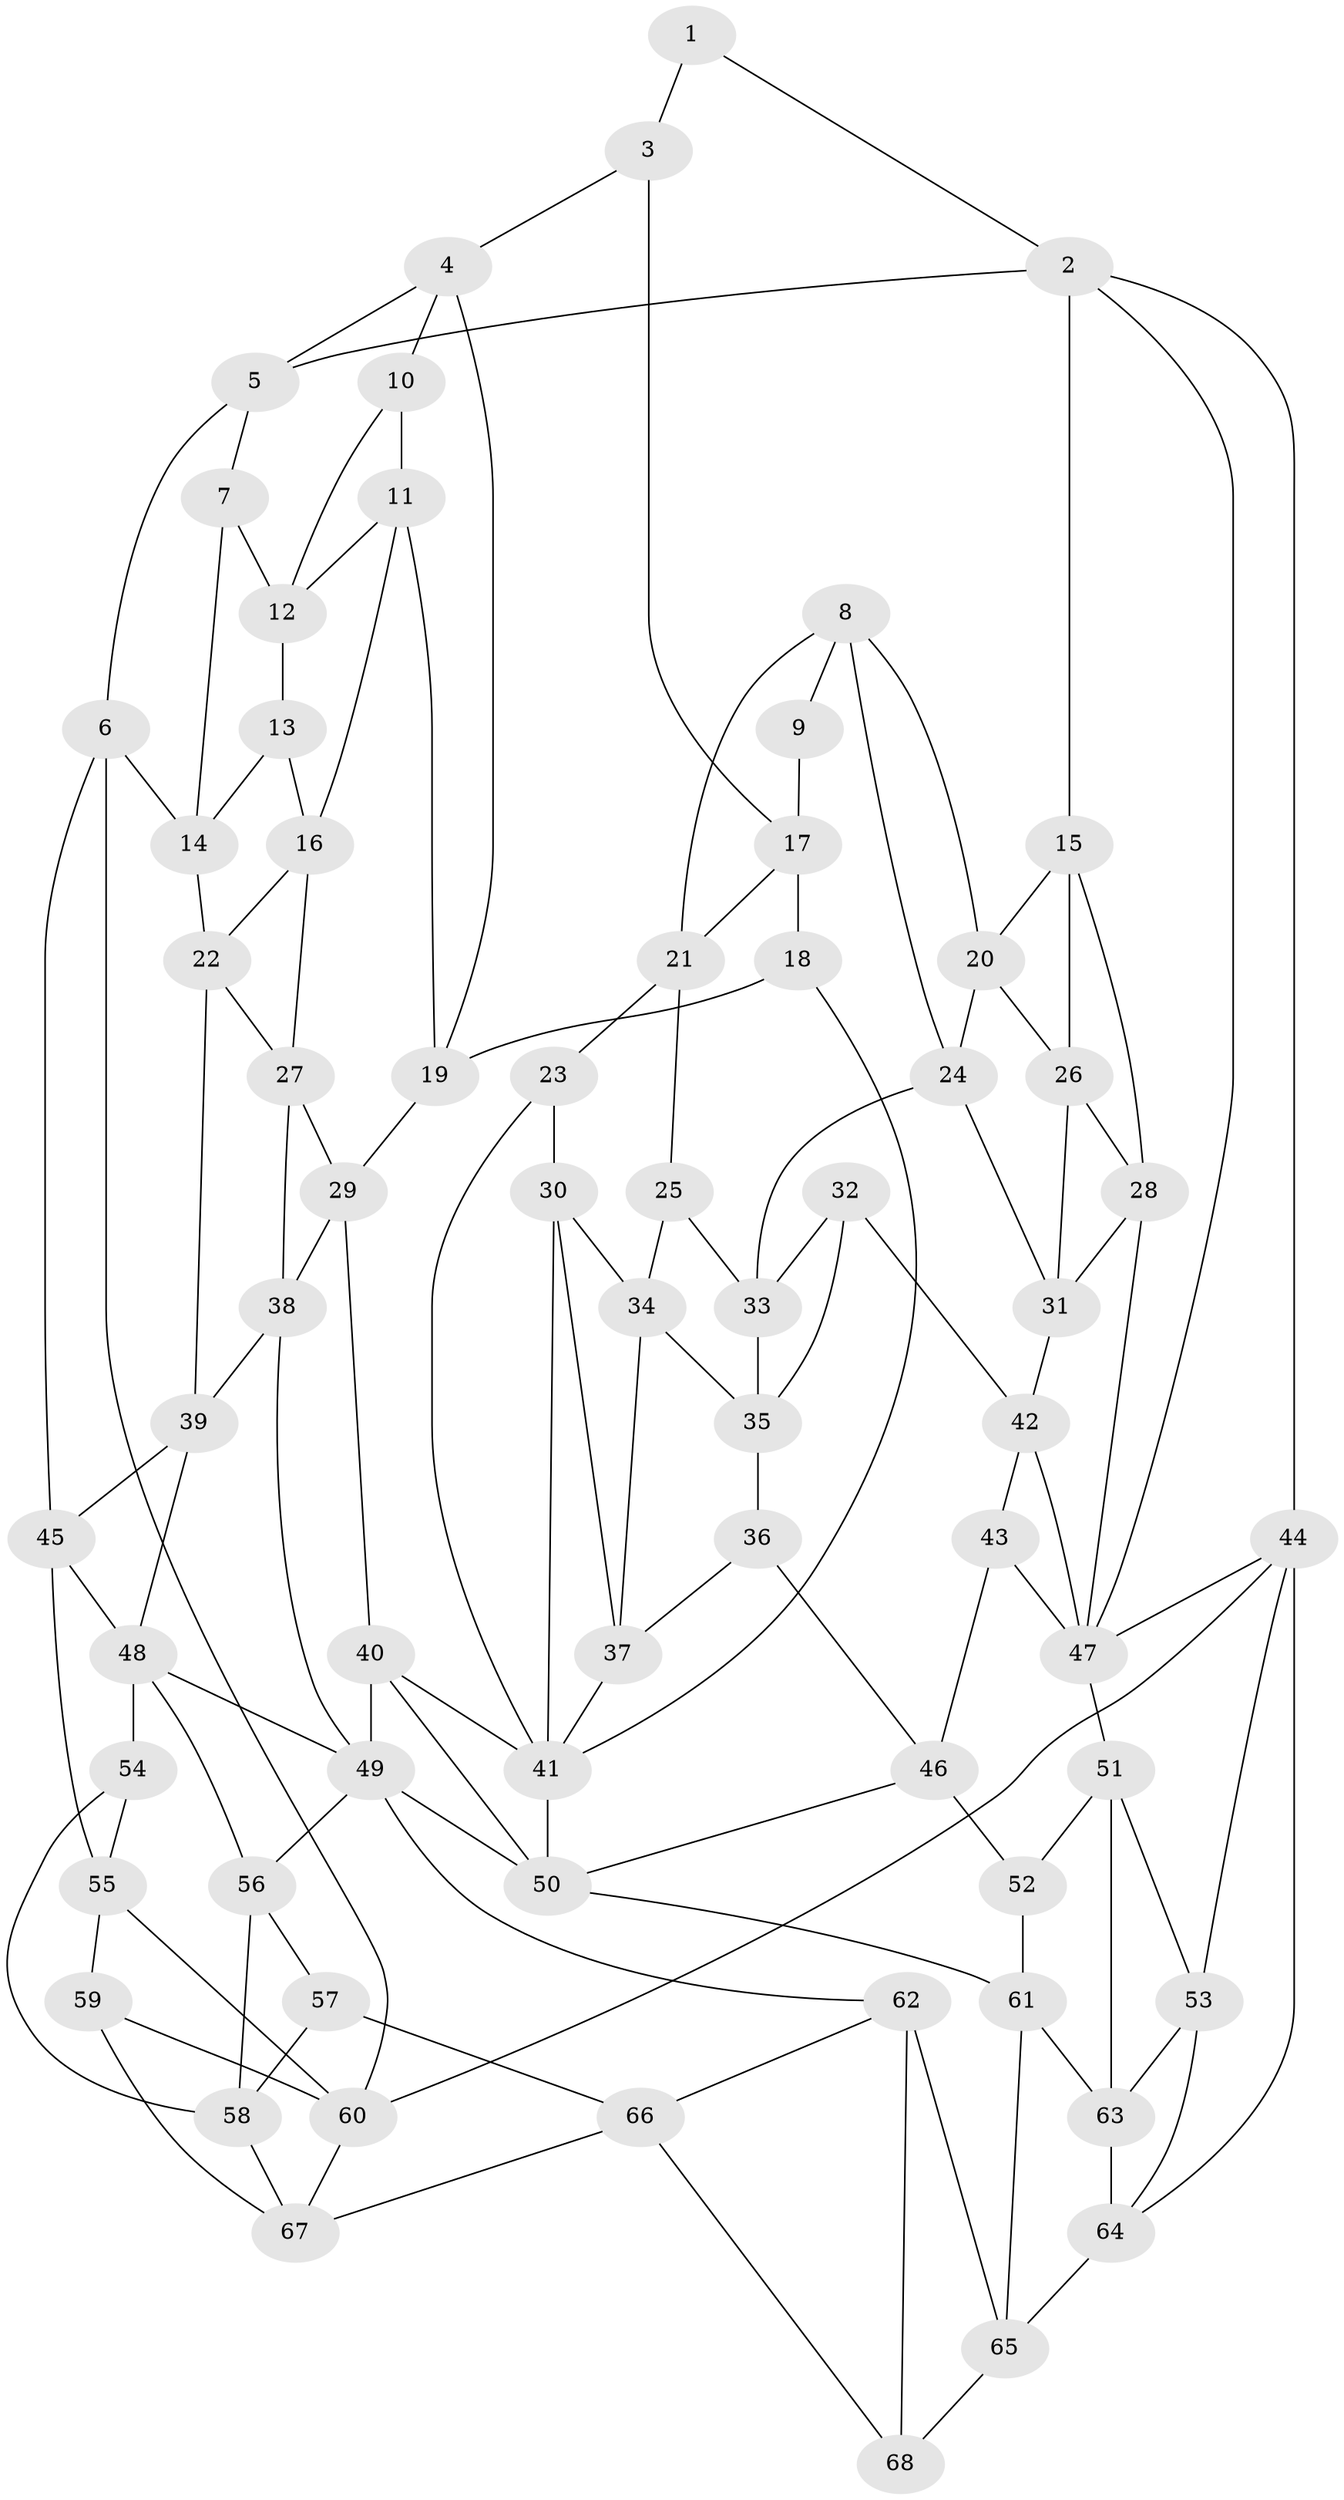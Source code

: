// original degree distribution, {4: 0.1925925925925926, 5: 0.6222222222222222, 3: 0.014814814814814815, 6: 0.17037037037037037}
// Generated by graph-tools (version 1.1) at 2025/51/03/09/25 03:51:01]
// undirected, 68 vertices, 132 edges
graph export_dot {
graph [start="1"]
  node [color=gray90,style=filled];
  1;
  2;
  3;
  4;
  5;
  6;
  7;
  8;
  9;
  10;
  11;
  12;
  13;
  14;
  15;
  16;
  17;
  18;
  19;
  20;
  21;
  22;
  23;
  24;
  25;
  26;
  27;
  28;
  29;
  30;
  31;
  32;
  33;
  34;
  35;
  36;
  37;
  38;
  39;
  40;
  41;
  42;
  43;
  44;
  45;
  46;
  47;
  48;
  49;
  50;
  51;
  52;
  53;
  54;
  55;
  56;
  57;
  58;
  59;
  60;
  61;
  62;
  63;
  64;
  65;
  66;
  67;
  68;
  1 -- 2 [weight=1.0];
  1 -- 3 [weight=1.0];
  2 -- 5 [weight=1.0];
  2 -- 15 [weight=1.0];
  2 -- 44 [weight=1.0];
  2 -- 47 [weight=1.0];
  3 -- 4 [weight=1.0];
  3 -- 17 [weight=1.0];
  4 -- 5 [weight=1.0];
  4 -- 10 [weight=1.0];
  4 -- 19 [weight=1.0];
  5 -- 6 [weight=1.0];
  5 -- 7 [weight=1.0];
  6 -- 14 [weight=1.0];
  6 -- 45 [weight=1.0];
  6 -- 60 [weight=1.0];
  7 -- 12 [weight=1.0];
  7 -- 14 [weight=1.0];
  8 -- 9 [weight=1.0];
  8 -- 20 [weight=1.0];
  8 -- 21 [weight=1.0];
  8 -- 24 [weight=1.0];
  9 -- 17 [weight=1.0];
  10 -- 11 [weight=1.0];
  10 -- 12 [weight=1.0];
  11 -- 12 [weight=1.0];
  11 -- 16 [weight=1.0];
  11 -- 19 [weight=1.0];
  12 -- 13 [weight=1.0];
  13 -- 14 [weight=1.0];
  13 -- 16 [weight=1.0];
  14 -- 22 [weight=1.0];
  15 -- 20 [weight=1.0];
  15 -- 26 [weight=1.0];
  15 -- 28 [weight=1.0];
  16 -- 22 [weight=1.0];
  16 -- 27 [weight=1.0];
  17 -- 18 [weight=1.0];
  17 -- 21 [weight=1.0];
  18 -- 19 [weight=1.0];
  18 -- 41 [weight=1.0];
  19 -- 29 [weight=1.0];
  20 -- 24 [weight=1.0];
  20 -- 26 [weight=1.0];
  21 -- 23 [weight=1.0];
  21 -- 25 [weight=1.0];
  22 -- 27 [weight=1.0];
  22 -- 39 [weight=1.0];
  23 -- 30 [weight=1.0];
  23 -- 41 [weight=1.0];
  24 -- 31 [weight=1.0];
  24 -- 33 [weight=1.0];
  25 -- 33 [weight=1.0];
  25 -- 34 [weight=1.0];
  26 -- 28 [weight=1.0];
  26 -- 31 [weight=1.0];
  27 -- 29 [weight=1.0];
  27 -- 38 [weight=1.0];
  28 -- 31 [weight=1.0];
  28 -- 47 [weight=1.0];
  29 -- 38 [weight=1.0];
  29 -- 40 [weight=1.0];
  30 -- 34 [weight=1.0];
  30 -- 37 [weight=1.0];
  30 -- 41 [weight=1.0];
  31 -- 42 [weight=1.0];
  32 -- 33 [weight=1.0];
  32 -- 35 [weight=1.0];
  32 -- 42 [weight=1.0];
  33 -- 35 [weight=1.0];
  34 -- 35 [weight=1.0];
  34 -- 37 [weight=1.0];
  35 -- 36 [weight=1.0];
  36 -- 37 [weight=1.0];
  36 -- 46 [weight=1.0];
  37 -- 41 [weight=1.0];
  38 -- 39 [weight=1.0];
  38 -- 49 [weight=1.0];
  39 -- 45 [weight=1.0];
  39 -- 48 [weight=1.0];
  40 -- 41 [weight=1.0];
  40 -- 49 [weight=1.0];
  40 -- 50 [weight=1.0];
  41 -- 50 [weight=1.0];
  42 -- 43 [weight=1.0];
  42 -- 47 [weight=1.0];
  43 -- 46 [weight=1.0];
  43 -- 47 [weight=1.0];
  44 -- 47 [weight=1.0];
  44 -- 53 [weight=1.0];
  44 -- 60 [weight=1.0];
  44 -- 64 [weight=1.0];
  45 -- 48 [weight=1.0];
  45 -- 55 [weight=1.0];
  46 -- 50 [weight=1.0];
  46 -- 52 [weight=1.0];
  47 -- 51 [weight=1.0];
  48 -- 49 [weight=1.0];
  48 -- 54 [weight=2.0];
  48 -- 56 [weight=1.0];
  49 -- 50 [weight=1.0];
  49 -- 56 [weight=1.0];
  49 -- 62 [weight=1.0];
  50 -- 61 [weight=1.0];
  51 -- 52 [weight=1.0];
  51 -- 53 [weight=1.0];
  51 -- 63 [weight=1.0];
  52 -- 61 [weight=1.0];
  53 -- 63 [weight=1.0];
  53 -- 64 [weight=1.0];
  54 -- 55 [weight=1.0];
  54 -- 58 [weight=1.0];
  55 -- 59 [weight=1.0];
  55 -- 60 [weight=1.0];
  56 -- 57 [weight=1.0];
  56 -- 58 [weight=1.0];
  57 -- 58 [weight=1.0];
  57 -- 66 [weight=1.0];
  58 -- 67 [weight=1.0];
  59 -- 60 [weight=1.0];
  59 -- 67 [weight=1.0];
  60 -- 67 [weight=1.0];
  61 -- 63 [weight=1.0];
  61 -- 65 [weight=1.0];
  62 -- 65 [weight=1.0];
  62 -- 66 [weight=1.0];
  62 -- 68 [weight=1.0];
  63 -- 64 [weight=1.0];
  64 -- 65 [weight=1.0];
  65 -- 68 [weight=1.0];
  66 -- 67 [weight=1.0];
  66 -- 68 [weight=1.0];
}
